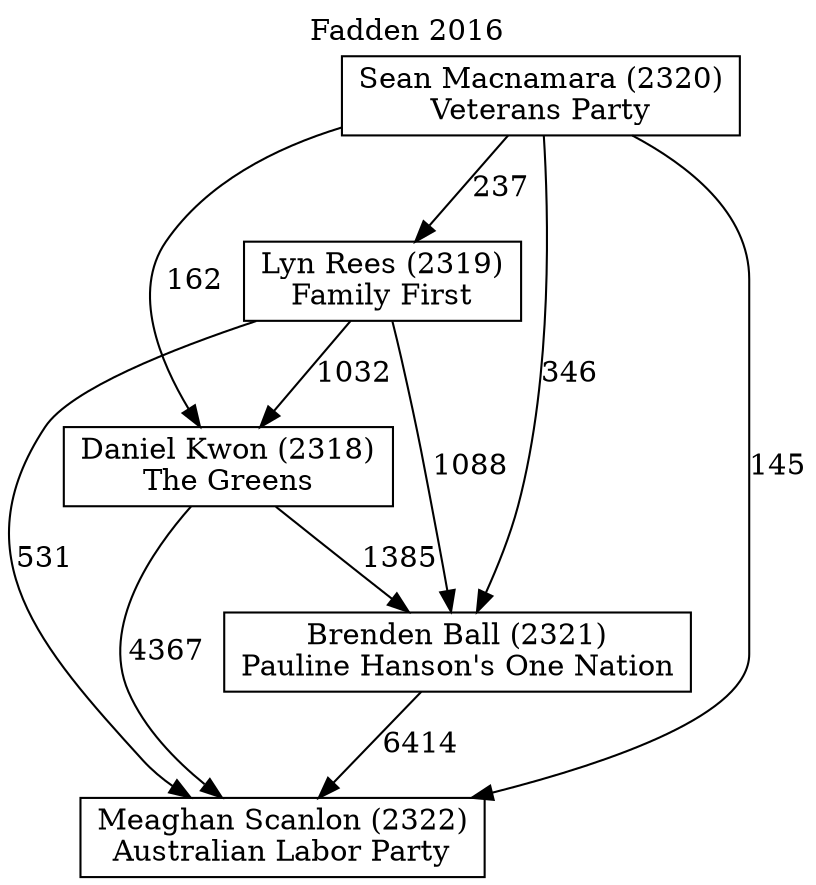 // House preference flow
digraph "Meaghan Scanlon (2322)_Fadden_2016" {
	graph [label="Fadden 2016" labelloc=t mclimit=10]
	node [shape=box]
	"Brenden Ball (2321)" [label="Brenden Ball (2321)
Pauline Hanson's One Nation"]
	"Daniel Kwon (2318)" [label="Daniel Kwon (2318)
The Greens"]
	"Lyn Rees (2319)" [label="Lyn Rees (2319)
Family First"]
	"Meaghan Scanlon (2322)" [label="Meaghan Scanlon (2322)
Australian Labor Party"]
	"Sean Macnamara (2320)" [label="Sean Macnamara (2320)
Veterans Party"]
	"Brenden Ball (2321)" -> "Meaghan Scanlon (2322)" [label=6414]
	"Daniel Kwon (2318)" -> "Brenden Ball (2321)" [label=1385]
	"Daniel Kwon (2318)" -> "Meaghan Scanlon (2322)" [label=4367]
	"Lyn Rees (2319)" -> "Brenden Ball (2321)" [label=1088]
	"Lyn Rees (2319)" -> "Daniel Kwon (2318)" [label=1032]
	"Lyn Rees (2319)" -> "Meaghan Scanlon (2322)" [label=531]
	"Sean Macnamara (2320)" -> "Brenden Ball (2321)" [label=346]
	"Sean Macnamara (2320)" -> "Daniel Kwon (2318)" [label=162]
	"Sean Macnamara (2320)" -> "Lyn Rees (2319)" [label=237]
	"Sean Macnamara (2320)" -> "Meaghan Scanlon (2322)" [label=145]
}
